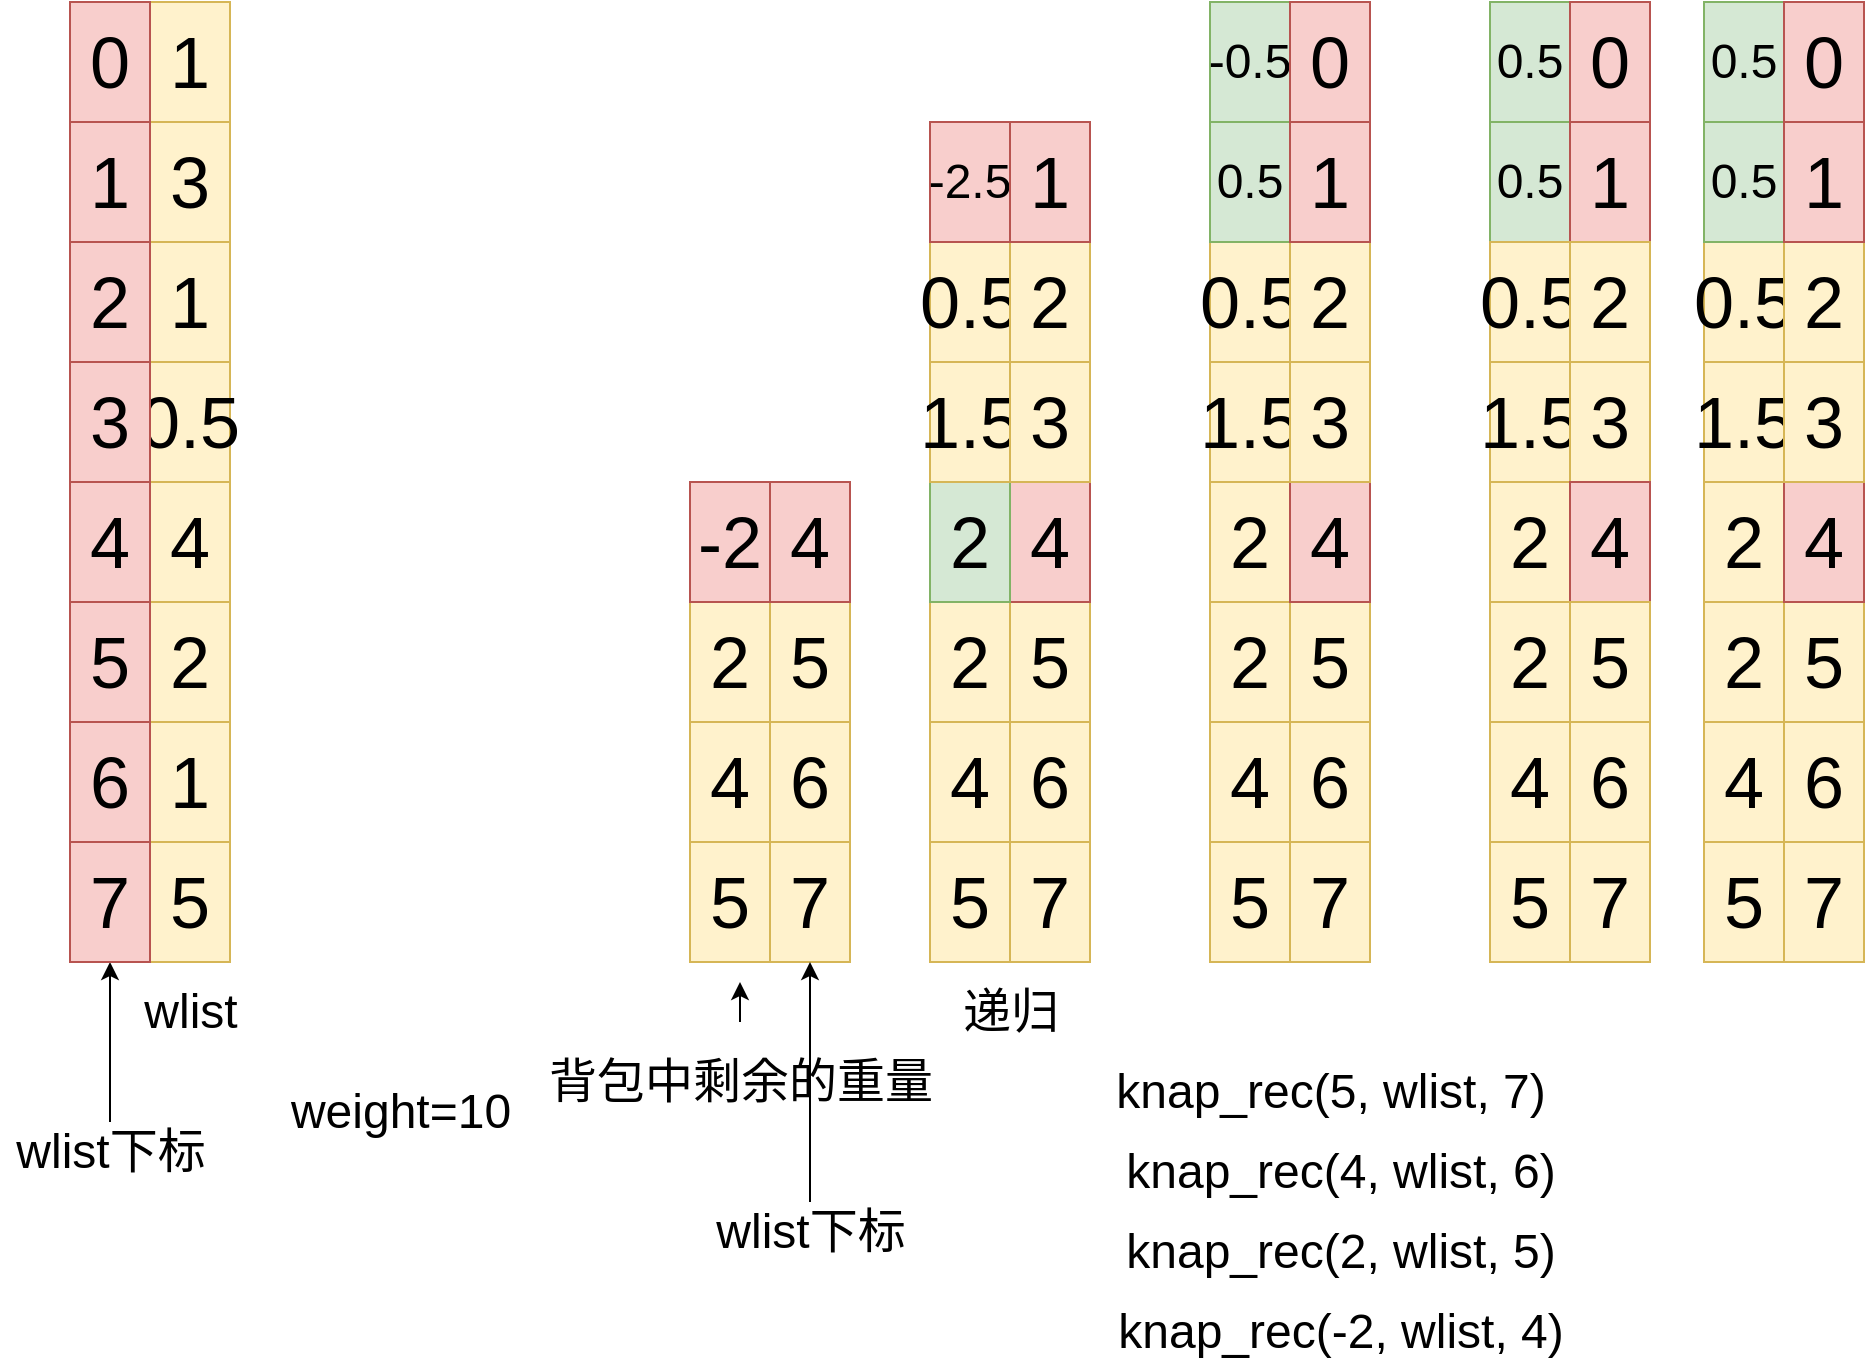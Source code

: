 <mxfile version="16.5.1" type="device"><diagram id="MpU5NXsFIqN0cu5oTDB6" name="第 1 页"><mxGraphModel dx="1865" dy="1818" grid="1" gridSize="10" guides="1" tooltips="1" connect="1" arrows="1" fold="1" page="1" pageScale="1" pageWidth="827" pageHeight="1169" math="0" shadow="0"><root><mxCell id="0"/><mxCell id="1" parent="0"/><mxCell id="lVhmK0Y4c7T4H8lcCKWp-1" value="&lt;font style=&quot;font-size: 36px&quot;&gt;5&lt;/font&gt;" style="rounded=0;whiteSpace=wrap;html=1;fillColor=#fff2cc;strokeColor=#d6b656;" vertex="1" parent="1"><mxGeometry x="320" y="380" width="40" height="60" as="geometry"/></mxCell><mxCell id="lVhmK0Y4c7T4H8lcCKWp-19" value="" style="edgeStyle=orthogonalEdgeStyle;rounded=0;orthogonalLoop=1;jettySize=auto;html=1;fontSize=24;" edge="1" parent="1" source="lVhmK0Y4c7T4H8lcCKWp-2"><mxGeometry relative="1" as="geometry"><mxPoint x="345" y="450" as="targetPoint"/></mxGeometry></mxCell><mxCell id="lVhmK0Y4c7T4H8lcCKWp-2" value="&lt;font style=&quot;font-size: 24px&quot;&gt;背包中剩余的重量&lt;/font&gt;" style="text;html=1;align=center;verticalAlign=middle;resizable=0;points=[];autosize=1;strokeColor=none;fillColor=none;fontSize=36;" vertex="1" parent="1"><mxGeometry x="240" y="470" width="210" height="50" as="geometry"/></mxCell><mxCell id="lVhmK0Y4c7T4H8lcCKWp-3" value="&lt;font style=&quot;font-size: 36px&quot;&gt;4&lt;/font&gt;" style="rounded=0;whiteSpace=wrap;html=1;fillColor=#fff2cc;strokeColor=#d6b656;" vertex="1" parent="1"><mxGeometry x="320" y="320" width="40" height="60" as="geometry"/></mxCell><mxCell id="lVhmK0Y4c7T4H8lcCKWp-4" value="&lt;font style=&quot;font-size: 36px&quot;&gt;2&lt;/font&gt;" style="rounded=0;whiteSpace=wrap;html=1;fillColor=#fff2cc;strokeColor=#d6b656;" vertex="1" parent="1"><mxGeometry x="320" y="260" width="40" height="60" as="geometry"/></mxCell><mxCell id="lVhmK0Y4c7T4H8lcCKWp-5" value="&lt;font style=&quot;font-size: 36px&quot;&gt;-2&lt;/font&gt;" style="rounded=0;whiteSpace=wrap;html=1;fillColor=#f8cecc;strokeColor=#b85450;" vertex="1" parent="1"><mxGeometry x="320" y="200" width="40" height="60" as="geometry"/></mxCell><mxCell id="lVhmK0Y4c7T4H8lcCKWp-6" value="&lt;font style=&quot;font-size: 36px&quot;&gt;4&lt;/font&gt;" style="rounded=0;whiteSpace=wrap;html=1;fillColor=#fff2cc;strokeColor=#d6b656;" vertex="1" parent="1"><mxGeometry x="50" y="200" width="40" height="60" as="geometry"/></mxCell><mxCell id="lVhmK0Y4c7T4H8lcCKWp-7" value="&lt;font style=&quot;font-size: 36px&quot;&gt;2&lt;/font&gt;" style="rounded=0;whiteSpace=wrap;html=1;fillColor=#fff2cc;strokeColor=#d6b656;" vertex="1" parent="1"><mxGeometry x="50" y="260" width="40" height="60" as="geometry"/></mxCell><mxCell id="lVhmK0Y4c7T4H8lcCKWp-8" value="&lt;font style=&quot;font-size: 36px&quot;&gt;1&lt;/font&gt;" style="rounded=0;whiteSpace=wrap;html=1;fillColor=#fff2cc;strokeColor=#d6b656;" vertex="1" parent="1"><mxGeometry x="50" y="320" width="40" height="60" as="geometry"/></mxCell><mxCell id="lVhmK0Y4c7T4H8lcCKWp-9" value="&lt;font style=&quot;font-size: 36px&quot;&gt;5&lt;/font&gt;" style="rounded=0;whiteSpace=wrap;html=1;fillColor=#fff2cc;strokeColor=#d6b656;" vertex="1" parent="1"><mxGeometry x="50" y="380" width="40" height="60" as="geometry"/></mxCell><mxCell id="lVhmK0Y4c7T4H8lcCKWp-10" value="wlist" style="text;html=1;align=center;verticalAlign=middle;resizable=0;points=[];autosize=1;strokeColor=none;fillColor=none;fontSize=24;" vertex="1" parent="1"><mxGeometry x="40" y="450" width="60" height="30" as="geometry"/></mxCell><mxCell id="lVhmK0Y4c7T4H8lcCKWp-11" value="weight=10" style="text;html=1;align=center;verticalAlign=middle;resizable=0;points=[];autosize=1;strokeColor=none;fillColor=none;fontSize=24;" vertex="1" parent="1"><mxGeometry x="110" y="500" width="130" height="30" as="geometry"/></mxCell><mxCell id="lVhmK0Y4c7T4H8lcCKWp-12" value="&lt;font style=&quot;font-size: 36px&quot;&gt;5&lt;/font&gt;" style="rounded=0;whiteSpace=wrap;html=1;fillColor=#fff2cc;strokeColor=#d6b656;" vertex="1" parent="1"><mxGeometry x="440" y="380" width="40" height="60" as="geometry"/></mxCell><mxCell id="lVhmK0Y4c7T4H8lcCKWp-13" value="&lt;font style=&quot;font-size: 36px&quot;&gt;4&lt;/font&gt;" style="rounded=0;whiteSpace=wrap;html=1;fillColor=#fff2cc;strokeColor=#d6b656;" vertex="1" parent="1"><mxGeometry x="440" y="320" width="40" height="60" as="geometry"/></mxCell><mxCell id="lVhmK0Y4c7T4H8lcCKWp-14" value="&lt;font style=&quot;font-size: 36px&quot;&gt;2&lt;/font&gt;" style="rounded=0;whiteSpace=wrap;html=1;fillColor=#fff2cc;strokeColor=#d6b656;" vertex="1" parent="1"><mxGeometry x="440" y="260" width="40" height="60" as="geometry"/></mxCell><mxCell id="lVhmK0Y4c7T4H8lcCKWp-15" value="&lt;font style=&quot;font-size: 36px&quot;&gt;7&lt;/font&gt;" style="rounded=0;whiteSpace=wrap;html=1;fillColor=#fff2cc;strokeColor=#d6b656;" vertex="1" parent="1"><mxGeometry x="360" y="380" width="40" height="60" as="geometry"/></mxCell><mxCell id="lVhmK0Y4c7T4H8lcCKWp-16" value="&lt;font style=&quot;font-size: 36px&quot;&gt;6&lt;/font&gt;" style="rounded=0;whiteSpace=wrap;html=1;fillColor=#fff2cc;strokeColor=#d6b656;" vertex="1" parent="1"><mxGeometry x="360" y="320" width="40" height="60" as="geometry"/></mxCell><mxCell id="lVhmK0Y4c7T4H8lcCKWp-17" value="&lt;font style=&quot;font-size: 36px&quot;&gt;5&lt;/font&gt;" style="rounded=0;whiteSpace=wrap;html=1;fillColor=#fff2cc;strokeColor=#d6b656;" vertex="1" parent="1"><mxGeometry x="360" y="260" width="40" height="60" as="geometry"/></mxCell><mxCell id="lVhmK0Y4c7T4H8lcCKWp-18" value="&lt;font style=&quot;font-size: 36px&quot;&gt;4&lt;/font&gt;" style="rounded=0;whiteSpace=wrap;html=1;fillColor=#f8cecc;strokeColor=#b85450;" vertex="1" parent="1"><mxGeometry x="360" y="200" width="40" height="60" as="geometry"/></mxCell><mxCell id="lVhmK0Y4c7T4H8lcCKWp-21" value="" style="edgeStyle=orthogonalEdgeStyle;rounded=0;orthogonalLoop=1;jettySize=auto;html=1;fontSize=24;entryX=0.5;entryY=1;entryDx=0;entryDy=0;" edge="1" parent="1" source="lVhmK0Y4c7T4H8lcCKWp-20" target="lVhmK0Y4c7T4H8lcCKWp-15"><mxGeometry relative="1" as="geometry"/></mxCell><mxCell id="lVhmK0Y4c7T4H8lcCKWp-20" value="wlist下标" style="text;html=1;align=center;verticalAlign=middle;resizable=0;points=[];autosize=1;strokeColor=none;fillColor=none;fontSize=24;" vertex="1" parent="1"><mxGeometry x="325" y="560" width="110" height="30" as="geometry"/></mxCell><mxCell id="lVhmK0Y4c7T4H8lcCKWp-22" value="&lt;font style=&quot;font-size: 36px&quot;&gt;7&lt;/font&gt;" style="rounded=0;whiteSpace=wrap;html=1;fillColor=#fff2cc;strokeColor=#d6b656;" vertex="1" parent="1"><mxGeometry x="480" y="380" width="40" height="60" as="geometry"/></mxCell><mxCell id="lVhmK0Y4c7T4H8lcCKWp-23" value="&lt;font style=&quot;font-size: 36px&quot;&gt;6&lt;/font&gt;" style="rounded=0;whiteSpace=wrap;html=1;fillColor=#fff2cc;strokeColor=#d6b656;" vertex="1" parent="1"><mxGeometry x="480" y="320" width="40" height="60" as="geometry"/></mxCell><mxCell id="lVhmK0Y4c7T4H8lcCKWp-24" value="&lt;font style=&quot;font-size: 36px&quot;&gt;5&lt;/font&gt;" style="rounded=0;whiteSpace=wrap;html=1;fillColor=#fff2cc;strokeColor=#d6b656;" vertex="1" parent="1"><mxGeometry x="480" y="260" width="40" height="60" as="geometry"/></mxCell><mxCell id="lVhmK0Y4c7T4H8lcCKWp-25" value="&lt;font style=&quot;font-size: 36px&quot;&gt;4&lt;/font&gt;" style="rounded=0;whiteSpace=wrap;html=1;fillColor=#f8cecc;strokeColor=#b85450;" vertex="1" parent="1"><mxGeometry x="480" y="200" width="40" height="60" as="geometry"/></mxCell><mxCell id="lVhmK0Y4c7T4H8lcCKWp-26" value="&lt;font style=&quot;font-size: 36px&quot;&gt;2&lt;/font&gt;" style="rounded=0;whiteSpace=wrap;html=1;fillColor=#d5e8d4;strokeColor=#82b366;" vertex="1" parent="1"><mxGeometry x="440" y="200" width="40" height="60" as="geometry"/></mxCell><mxCell id="lVhmK0Y4c7T4H8lcCKWp-27" value="&lt;font style=&quot;font-size: 36px&quot;&gt;1.5&lt;/font&gt;" style="rounded=0;whiteSpace=wrap;html=1;fillColor=#fff2cc;strokeColor=#d6b656;" vertex="1" parent="1"><mxGeometry x="440" y="140" width="40" height="60" as="geometry"/></mxCell><mxCell id="lVhmK0Y4c7T4H8lcCKWp-28" value="&lt;font style=&quot;font-size: 36px&quot;&gt;3&lt;/font&gt;" style="rounded=0;whiteSpace=wrap;html=1;fillColor=#fff2cc;strokeColor=#d6b656;" vertex="1" parent="1"><mxGeometry x="480" y="140" width="40" height="60" as="geometry"/></mxCell><mxCell id="lVhmK0Y4c7T4H8lcCKWp-31" value="&lt;font style=&quot;font-size: 36px&quot;&gt;0.5&lt;/font&gt;" style="rounded=0;whiteSpace=wrap;html=1;fillColor=#fff2cc;strokeColor=#d6b656;" vertex="1" parent="1"><mxGeometry x="50" y="140" width="40" height="60" as="geometry"/></mxCell><mxCell id="lVhmK0Y4c7T4H8lcCKWp-32" value="&lt;font style=&quot;font-size: 36px&quot;&gt;1&lt;/font&gt;" style="rounded=0;whiteSpace=wrap;html=1;fillColor=#fff2cc;strokeColor=#d6b656;" vertex="1" parent="1"><mxGeometry x="50" y="80" width="40" height="60" as="geometry"/></mxCell><mxCell id="lVhmK0Y4c7T4H8lcCKWp-33" value="&lt;font style=&quot;font-size: 36px&quot;&gt;3&lt;/font&gt;" style="rounded=0;whiteSpace=wrap;html=1;fillColor=#fff2cc;strokeColor=#d6b656;" vertex="1" parent="1"><mxGeometry x="50" y="20" width="40" height="60" as="geometry"/></mxCell><mxCell id="lVhmK0Y4c7T4H8lcCKWp-34" value="&lt;font style=&quot;font-size: 36px&quot;&gt;1&lt;/font&gt;" style="rounded=0;whiteSpace=wrap;html=1;fillColor=#fff2cc;strokeColor=#d6b656;" vertex="1" parent="1"><mxGeometry x="50" y="-40" width="40" height="60" as="geometry"/></mxCell><mxCell id="lVhmK0Y4c7T4H8lcCKWp-44" value="" style="edgeStyle=orthogonalEdgeStyle;rounded=0;orthogonalLoop=1;jettySize=auto;html=1;fontSize=24;" edge="1" parent="1" source="lVhmK0Y4c7T4H8lcCKWp-35" target="lVhmK0Y4c7T4H8lcCKWp-36"><mxGeometry relative="1" as="geometry"/></mxCell><mxCell id="lVhmK0Y4c7T4H8lcCKWp-35" value="wlist下标" style="text;html=1;align=center;verticalAlign=middle;resizable=0;points=[];autosize=1;strokeColor=none;fillColor=none;fontSize=24;" vertex="1" parent="1"><mxGeometry x="-25" y="520" width="110" height="30" as="geometry"/></mxCell><mxCell id="lVhmK0Y4c7T4H8lcCKWp-36" value="&lt;font style=&quot;font-size: 36px&quot;&gt;7&lt;/font&gt;" style="rounded=0;whiteSpace=wrap;html=1;fillColor=#f8cecc;strokeColor=#b85450;" vertex="1" parent="1"><mxGeometry x="10" y="380" width="40" height="60" as="geometry"/></mxCell><mxCell id="lVhmK0Y4c7T4H8lcCKWp-37" value="&lt;font style=&quot;font-size: 36px&quot;&gt;6&lt;/font&gt;" style="rounded=0;whiteSpace=wrap;html=1;fillColor=#f8cecc;strokeColor=#b85450;" vertex="1" parent="1"><mxGeometry x="10" y="320" width="40" height="60" as="geometry"/></mxCell><mxCell id="lVhmK0Y4c7T4H8lcCKWp-38" value="&lt;font style=&quot;font-size: 36px&quot;&gt;5&lt;/font&gt;" style="rounded=0;whiteSpace=wrap;html=1;fillColor=#f8cecc;strokeColor=#b85450;" vertex="1" parent="1"><mxGeometry x="10" y="260" width="40" height="60" as="geometry"/></mxCell><mxCell id="lVhmK0Y4c7T4H8lcCKWp-39" value="&lt;font style=&quot;font-size: 36px&quot;&gt;4&lt;/font&gt;" style="rounded=0;whiteSpace=wrap;html=1;fillColor=#f8cecc;strokeColor=#b85450;" vertex="1" parent="1"><mxGeometry x="10" y="200" width="40" height="60" as="geometry"/></mxCell><mxCell id="lVhmK0Y4c7T4H8lcCKWp-40" value="&lt;font style=&quot;font-size: 36px&quot;&gt;3&lt;/font&gt;" style="rounded=0;whiteSpace=wrap;html=1;fillColor=#f8cecc;strokeColor=#b85450;" vertex="1" parent="1"><mxGeometry x="10" y="140" width="40" height="60" as="geometry"/></mxCell><mxCell id="lVhmK0Y4c7T4H8lcCKWp-41" value="&lt;font style=&quot;font-size: 36px&quot;&gt;2&lt;/font&gt;" style="rounded=0;whiteSpace=wrap;html=1;fillColor=#f8cecc;strokeColor=#b85450;" vertex="1" parent="1"><mxGeometry x="10" y="80" width="40" height="60" as="geometry"/></mxCell><mxCell id="lVhmK0Y4c7T4H8lcCKWp-42" value="&lt;font style=&quot;font-size: 36px&quot;&gt;1&lt;/font&gt;" style="rounded=0;whiteSpace=wrap;html=1;fillColor=#f8cecc;strokeColor=#b85450;" vertex="1" parent="1"><mxGeometry x="10" y="20" width="40" height="60" as="geometry"/></mxCell><mxCell id="lVhmK0Y4c7T4H8lcCKWp-43" value="&lt;font style=&quot;font-size: 36px&quot;&gt;0&lt;/font&gt;" style="rounded=0;whiteSpace=wrap;html=1;fillColor=#f8cecc;strokeColor=#b85450;" vertex="1" parent="1"><mxGeometry x="10" y="-40" width="40" height="60" as="geometry"/></mxCell><mxCell id="lVhmK0Y4c7T4H8lcCKWp-45" value="&lt;font style=&quot;font-size: 36px&quot;&gt;0.5&lt;/font&gt;" style="rounded=0;whiteSpace=wrap;html=1;fillColor=#fff2cc;strokeColor=#d6b656;" vertex="1" parent="1"><mxGeometry x="440" y="80" width="40" height="60" as="geometry"/></mxCell><mxCell id="lVhmK0Y4c7T4H8lcCKWp-46" value="&lt;font style=&quot;font-size: 36px&quot;&gt;2&lt;/font&gt;" style="rounded=0;whiteSpace=wrap;html=1;fillColor=#fff2cc;strokeColor=#d6b656;" vertex="1" parent="1"><mxGeometry x="480" y="80" width="40" height="60" as="geometry"/></mxCell><mxCell id="lVhmK0Y4c7T4H8lcCKWp-47" value="递归" style="text;html=1;align=center;verticalAlign=middle;resizable=0;points=[];autosize=1;strokeColor=none;fillColor=none;fontSize=24;" vertex="1" parent="1"><mxGeometry x="450" y="450" width="60" height="30" as="geometry"/></mxCell><mxCell id="lVhmK0Y4c7T4H8lcCKWp-48" value="&lt;font style=&quot;font-size: 24px&quot;&gt;-2.5&lt;/font&gt;" style="rounded=0;whiteSpace=wrap;html=1;fillColor=#f8cecc;strokeColor=#b85450;" vertex="1" parent="1"><mxGeometry x="440" y="20" width="40" height="60" as="geometry"/></mxCell><mxCell id="lVhmK0Y4c7T4H8lcCKWp-49" value="&lt;font style=&quot;font-size: 36px&quot;&gt;1&lt;/font&gt;" style="rounded=0;whiteSpace=wrap;html=1;fillColor=#f8cecc;strokeColor=#b85450;" vertex="1" parent="1"><mxGeometry x="480" y="20" width="40" height="60" as="geometry"/></mxCell><mxCell id="lVhmK0Y4c7T4H8lcCKWp-50" value="&lt;font style=&quot;font-size: 36px&quot;&gt;7&lt;/font&gt;" style="rounded=0;whiteSpace=wrap;html=1;fillColor=#fff2cc;strokeColor=#d6b656;" vertex="1" parent="1"><mxGeometry x="620" y="380" width="40" height="60" as="geometry"/></mxCell><mxCell id="lVhmK0Y4c7T4H8lcCKWp-51" value="&lt;font style=&quot;font-size: 36px&quot;&gt;5&lt;/font&gt;" style="rounded=0;whiteSpace=wrap;html=1;fillColor=#fff2cc;strokeColor=#d6b656;" vertex="1" parent="1"><mxGeometry x="580" y="380" width="40" height="60" as="geometry"/></mxCell><mxCell id="lVhmK0Y4c7T4H8lcCKWp-52" value="&lt;font style=&quot;font-size: 36px&quot;&gt;4&lt;/font&gt;" style="rounded=0;whiteSpace=wrap;html=1;fillColor=#fff2cc;strokeColor=#d6b656;" vertex="1" parent="1"><mxGeometry x="580" y="320" width="40" height="60" as="geometry"/></mxCell><mxCell id="lVhmK0Y4c7T4H8lcCKWp-53" value="&lt;font style=&quot;font-size: 36px&quot;&gt;6&lt;/font&gt;" style="rounded=0;whiteSpace=wrap;html=1;fillColor=#fff2cc;strokeColor=#d6b656;" vertex="1" parent="1"><mxGeometry x="620" y="320" width="40" height="60" as="geometry"/></mxCell><mxCell id="lVhmK0Y4c7T4H8lcCKWp-54" value="&lt;font style=&quot;font-size: 36px&quot;&gt;2&lt;/font&gt;" style="rounded=0;whiteSpace=wrap;html=1;fillColor=#fff2cc;strokeColor=#d6b656;" vertex="1" parent="1"><mxGeometry x="580" y="260" width="40" height="60" as="geometry"/></mxCell><mxCell id="lVhmK0Y4c7T4H8lcCKWp-55" value="&lt;font style=&quot;font-size: 36px&quot;&gt;5&lt;/font&gt;" style="rounded=0;whiteSpace=wrap;html=1;fillColor=#fff2cc;strokeColor=#d6b656;" vertex="1" parent="1"><mxGeometry x="620" y="260" width="40" height="60" as="geometry"/></mxCell><mxCell id="lVhmK0Y4c7T4H8lcCKWp-56" value="&lt;font style=&quot;font-size: 36px&quot;&gt;2&lt;/font&gt;" style="rounded=0;whiteSpace=wrap;html=1;fillColor=#fff2cc;strokeColor=#d6b656;" vertex="1" parent="1"><mxGeometry x="580" y="200" width="40" height="60" as="geometry"/></mxCell><mxCell id="lVhmK0Y4c7T4H8lcCKWp-57" value="&lt;font style=&quot;font-size: 36px&quot;&gt;4&lt;/font&gt;" style="rounded=0;whiteSpace=wrap;html=1;fillColor=#f8cecc;strokeColor=#b85450;" vertex="1" parent="1"><mxGeometry x="620" y="200" width="40" height="60" as="geometry"/></mxCell><mxCell id="lVhmK0Y4c7T4H8lcCKWp-58" value="&lt;font style=&quot;font-size: 36px&quot;&gt;1.5&lt;/font&gt;" style="rounded=0;whiteSpace=wrap;html=1;fillColor=#fff2cc;strokeColor=#d6b656;" vertex="1" parent="1"><mxGeometry x="580" y="140" width="40" height="60" as="geometry"/></mxCell><mxCell id="lVhmK0Y4c7T4H8lcCKWp-59" value="&lt;font style=&quot;font-size: 36px&quot;&gt;3&lt;/font&gt;" style="rounded=0;whiteSpace=wrap;html=1;fillColor=#fff2cc;strokeColor=#d6b656;" vertex="1" parent="1"><mxGeometry x="620" y="140" width="40" height="60" as="geometry"/></mxCell><mxCell id="lVhmK0Y4c7T4H8lcCKWp-60" value="&lt;font style=&quot;font-size: 36px&quot;&gt;0.5&lt;/font&gt;" style="rounded=0;whiteSpace=wrap;html=1;fillColor=#fff2cc;strokeColor=#d6b656;" vertex="1" parent="1"><mxGeometry x="580" y="80" width="40" height="60" as="geometry"/></mxCell><mxCell id="lVhmK0Y4c7T4H8lcCKWp-61" value="&lt;font style=&quot;font-size: 36px&quot;&gt;2&lt;/font&gt;" style="rounded=0;whiteSpace=wrap;html=1;fillColor=#fff2cc;strokeColor=#d6b656;" vertex="1" parent="1"><mxGeometry x="620" y="80" width="40" height="60" as="geometry"/></mxCell><mxCell id="lVhmK0Y4c7T4H8lcCKWp-62" value="&lt;span style=&quot;font-size: 24px&quot;&gt;0.5&lt;/span&gt;" style="rounded=0;whiteSpace=wrap;html=1;fillColor=#d5e8d4;strokeColor=#82b366;" vertex="1" parent="1"><mxGeometry x="580" y="20" width="40" height="60" as="geometry"/></mxCell><mxCell id="lVhmK0Y4c7T4H8lcCKWp-63" value="&lt;font style=&quot;font-size: 36px&quot;&gt;1&lt;/font&gt;" style="rounded=0;whiteSpace=wrap;html=1;fillColor=#f8cecc;strokeColor=#b85450;" vertex="1" parent="1"><mxGeometry x="620" y="20" width="40" height="60" as="geometry"/></mxCell><mxCell id="lVhmK0Y4c7T4H8lcCKWp-64" value="&lt;font style=&quot;font-size: 24px&quot;&gt;-0.5&lt;/font&gt;" style="rounded=0;whiteSpace=wrap;html=1;fillColor=#d5e8d4;strokeColor=#82b366;" vertex="1" parent="1"><mxGeometry x="580" y="-40" width="40" height="60" as="geometry"/></mxCell><mxCell id="lVhmK0Y4c7T4H8lcCKWp-65" value="&lt;font style=&quot;font-size: 36px&quot;&gt;0&lt;/font&gt;" style="rounded=0;whiteSpace=wrap;html=1;fillColor=#f8cecc;strokeColor=#b85450;" vertex="1" parent="1"><mxGeometry x="620" y="-40" width="40" height="60" as="geometry"/></mxCell><mxCell id="lVhmK0Y4c7T4H8lcCKWp-66" value="&lt;span style=&quot;font-size: 24px&quot;&gt;0.5&lt;/span&gt;" style="rounded=0;whiteSpace=wrap;html=1;fillColor=#d5e8d4;strokeColor=#82b366;" vertex="1" parent="1"><mxGeometry x="720" y="20" width="40" height="60" as="geometry"/></mxCell><mxCell id="lVhmK0Y4c7T4H8lcCKWp-67" value="&lt;font style=&quot;font-size: 36px&quot;&gt;1&lt;/font&gt;" style="rounded=0;whiteSpace=wrap;html=1;fillColor=#f8cecc;strokeColor=#b85450;" vertex="1" parent="1"><mxGeometry x="760" y="20" width="40" height="60" as="geometry"/></mxCell><mxCell id="lVhmK0Y4c7T4H8lcCKWp-68" value="&lt;font style=&quot;font-size: 36px&quot;&gt;0.5&lt;/font&gt;" style="rounded=0;whiteSpace=wrap;html=1;fillColor=#fff2cc;strokeColor=#d6b656;" vertex="1" parent="1"><mxGeometry x="720" y="80" width="40" height="60" as="geometry"/></mxCell><mxCell id="lVhmK0Y4c7T4H8lcCKWp-69" value="&lt;font style=&quot;font-size: 36px&quot;&gt;2&lt;/font&gt;" style="rounded=0;whiteSpace=wrap;html=1;fillColor=#fff2cc;strokeColor=#d6b656;" vertex="1" parent="1"><mxGeometry x="760" y="80" width="40" height="60" as="geometry"/></mxCell><mxCell id="lVhmK0Y4c7T4H8lcCKWp-70" value="&lt;font style=&quot;font-size: 36px&quot;&gt;1.5&lt;/font&gt;" style="rounded=0;whiteSpace=wrap;html=1;fillColor=#fff2cc;strokeColor=#d6b656;" vertex="1" parent="1"><mxGeometry x="720" y="140" width="40" height="60" as="geometry"/></mxCell><mxCell id="lVhmK0Y4c7T4H8lcCKWp-71" value="&lt;font style=&quot;font-size: 36px&quot;&gt;3&lt;/font&gt;" style="rounded=0;whiteSpace=wrap;html=1;fillColor=#fff2cc;strokeColor=#d6b656;" vertex="1" parent="1"><mxGeometry x="760" y="140" width="40" height="60" as="geometry"/></mxCell><mxCell id="lVhmK0Y4c7T4H8lcCKWp-72" value="&lt;font style=&quot;font-size: 36px&quot;&gt;2&lt;/font&gt;" style="rounded=0;whiteSpace=wrap;html=1;fillColor=#fff2cc;strokeColor=#d6b656;" vertex="1" parent="1"><mxGeometry x="720" y="200" width="40" height="60" as="geometry"/></mxCell><mxCell id="lVhmK0Y4c7T4H8lcCKWp-73" value="&lt;font style=&quot;font-size: 36px&quot;&gt;4&lt;/font&gt;" style="rounded=0;whiteSpace=wrap;html=1;fillColor=#f8cecc;strokeColor=#b85450;" vertex="1" parent="1"><mxGeometry x="760" y="200" width="40" height="60" as="geometry"/></mxCell><mxCell id="lVhmK0Y4c7T4H8lcCKWp-74" value="&lt;font style=&quot;font-size: 36px&quot;&gt;2&lt;/font&gt;" style="rounded=0;whiteSpace=wrap;html=1;fillColor=#fff2cc;strokeColor=#d6b656;" vertex="1" parent="1"><mxGeometry x="720" y="260" width="40" height="60" as="geometry"/></mxCell><mxCell id="lVhmK0Y4c7T4H8lcCKWp-75" value="&lt;font style=&quot;font-size: 36px&quot;&gt;5&lt;/font&gt;" style="rounded=0;whiteSpace=wrap;html=1;fillColor=#fff2cc;strokeColor=#d6b656;" vertex="1" parent="1"><mxGeometry x="760" y="260" width="40" height="60" as="geometry"/></mxCell><mxCell id="lVhmK0Y4c7T4H8lcCKWp-76" value="&lt;font style=&quot;font-size: 36px&quot;&gt;4&lt;/font&gt;" style="rounded=0;whiteSpace=wrap;html=1;fillColor=#fff2cc;strokeColor=#d6b656;" vertex="1" parent="1"><mxGeometry x="720" y="320" width="40" height="60" as="geometry"/></mxCell><mxCell id="lVhmK0Y4c7T4H8lcCKWp-77" value="&lt;font style=&quot;font-size: 36px&quot;&gt;6&lt;/font&gt;" style="rounded=0;whiteSpace=wrap;html=1;fillColor=#fff2cc;strokeColor=#d6b656;" vertex="1" parent="1"><mxGeometry x="760" y="320" width="40" height="60" as="geometry"/></mxCell><mxCell id="lVhmK0Y4c7T4H8lcCKWp-78" value="&lt;font style=&quot;font-size: 36px&quot;&gt;5&lt;/font&gt;" style="rounded=0;whiteSpace=wrap;html=1;fillColor=#fff2cc;strokeColor=#d6b656;" vertex="1" parent="1"><mxGeometry x="720" y="380" width="40" height="60" as="geometry"/></mxCell><mxCell id="lVhmK0Y4c7T4H8lcCKWp-79" value="&lt;font style=&quot;font-size: 36px&quot;&gt;7&lt;/font&gt;" style="rounded=0;whiteSpace=wrap;html=1;fillColor=#fff2cc;strokeColor=#d6b656;" vertex="1" parent="1"><mxGeometry x="760" y="380" width="40" height="60" as="geometry"/></mxCell><mxCell id="lVhmK0Y4c7T4H8lcCKWp-80" value="&lt;span style=&quot;font-size: 24px&quot;&gt;0.5&lt;/span&gt;" style="rounded=0;whiteSpace=wrap;html=1;fillColor=#d5e8d4;strokeColor=#82b366;" vertex="1" parent="1"><mxGeometry x="720" y="-40" width="40" height="60" as="geometry"/></mxCell><mxCell id="lVhmK0Y4c7T4H8lcCKWp-81" value="&lt;font style=&quot;font-size: 36px&quot;&gt;0&lt;/font&gt;" style="rounded=0;whiteSpace=wrap;html=1;fillColor=#f8cecc;strokeColor=#b85450;" vertex="1" parent="1"><mxGeometry x="760" y="-40" width="40" height="60" as="geometry"/></mxCell><mxCell id="lVhmK0Y4c7T4H8lcCKWp-82" value="&lt;font style=&quot;font-size: 36px&quot;&gt;7&lt;/font&gt;" style="rounded=0;whiteSpace=wrap;html=1;fillColor=#fff2cc;strokeColor=#d6b656;" vertex="1" parent="1"><mxGeometry x="867" y="380" width="40" height="60" as="geometry"/></mxCell><mxCell id="lVhmK0Y4c7T4H8lcCKWp-83" value="&lt;font style=&quot;font-size: 36px&quot;&gt;5&lt;/font&gt;" style="rounded=0;whiteSpace=wrap;html=1;fillColor=#fff2cc;strokeColor=#d6b656;" vertex="1" parent="1"><mxGeometry x="827" y="380" width="40" height="60" as="geometry"/></mxCell><mxCell id="lVhmK0Y4c7T4H8lcCKWp-84" value="&lt;font style=&quot;font-size: 36px&quot;&gt;4&lt;/font&gt;" style="rounded=0;whiteSpace=wrap;html=1;fillColor=#fff2cc;strokeColor=#d6b656;" vertex="1" parent="1"><mxGeometry x="827" y="320" width="40" height="60" as="geometry"/></mxCell><mxCell id="lVhmK0Y4c7T4H8lcCKWp-85" value="&lt;font style=&quot;font-size: 36px&quot;&gt;6&lt;/font&gt;" style="rounded=0;whiteSpace=wrap;html=1;fillColor=#fff2cc;strokeColor=#d6b656;" vertex="1" parent="1"><mxGeometry x="867" y="320" width="40" height="60" as="geometry"/></mxCell><mxCell id="lVhmK0Y4c7T4H8lcCKWp-86" value="&lt;font style=&quot;font-size: 36px&quot;&gt;2&lt;/font&gt;" style="rounded=0;whiteSpace=wrap;html=1;fillColor=#fff2cc;strokeColor=#d6b656;" vertex="1" parent="1"><mxGeometry x="827" y="260" width="40" height="60" as="geometry"/></mxCell><mxCell id="lVhmK0Y4c7T4H8lcCKWp-87" value="&lt;font style=&quot;font-size: 36px&quot;&gt;5&lt;/font&gt;" style="rounded=0;whiteSpace=wrap;html=1;fillColor=#fff2cc;strokeColor=#d6b656;" vertex="1" parent="1"><mxGeometry x="867" y="260" width="40" height="60" as="geometry"/></mxCell><mxCell id="lVhmK0Y4c7T4H8lcCKWp-88" value="&lt;font style=&quot;font-size: 36px&quot;&gt;2&lt;/font&gt;" style="rounded=0;whiteSpace=wrap;html=1;fillColor=#fff2cc;strokeColor=#d6b656;" vertex="1" parent="1"><mxGeometry x="827" y="200" width="40" height="60" as="geometry"/></mxCell><mxCell id="lVhmK0Y4c7T4H8lcCKWp-89" value="&lt;font style=&quot;font-size: 36px&quot;&gt;4&lt;/font&gt;" style="rounded=0;whiteSpace=wrap;html=1;fillColor=#f8cecc;strokeColor=#b85450;" vertex="1" parent="1"><mxGeometry x="867" y="200" width="40" height="60" as="geometry"/></mxCell><mxCell id="lVhmK0Y4c7T4H8lcCKWp-90" value="&lt;font style=&quot;font-size: 36px&quot;&gt;1.5&lt;/font&gt;" style="rounded=0;whiteSpace=wrap;html=1;fillColor=#fff2cc;strokeColor=#d6b656;" vertex="1" parent="1"><mxGeometry x="827" y="140" width="40" height="60" as="geometry"/></mxCell><mxCell id="lVhmK0Y4c7T4H8lcCKWp-91" value="&lt;font style=&quot;font-size: 36px&quot;&gt;3&lt;/font&gt;" style="rounded=0;whiteSpace=wrap;html=1;fillColor=#fff2cc;strokeColor=#d6b656;" vertex="1" parent="1"><mxGeometry x="867" y="140" width="40" height="60" as="geometry"/></mxCell><mxCell id="lVhmK0Y4c7T4H8lcCKWp-92" value="&lt;font style=&quot;font-size: 36px&quot;&gt;0.5&lt;/font&gt;" style="rounded=0;whiteSpace=wrap;html=1;fillColor=#fff2cc;strokeColor=#d6b656;" vertex="1" parent="1"><mxGeometry x="827" y="80" width="40" height="60" as="geometry"/></mxCell><mxCell id="lVhmK0Y4c7T4H8lcCKWp-93" value="&lt;font style=&quot;font-size: 36px&quot;&gt;2&lt;/font&gt;" style="rounded=0;whiteSpace=wrap;html=1;fillColor=#fff2cc;strokeColor=#d6b656;" vertex="1" parent="1"><mxGeometry x="867" y="80" width="40" height="60" as="geometry"/></mxCell><mxCell id="lVhmK0Y4c7T4H8lcCKWp-94" value="&lt;span style=&quot;font-size: 24px&quot;&gt;0.5&lt;/span&gt;" style="rounded=0;whiteSpace=wrap;html=1;fillColor=#d5e8d4;strokeColor=#82b366;" vertex="1" parent="1"><mxGeometry x="827" y="20" width="40" height="60" as="geometry"/></mxCell><mxCell id="lVhmK0Y4c7T4H8lcCKWp-95" value="&lt;font style=&quot;font-size: 36px&quot;&gt;1&lt;/font&gt;" style="rounded=0;whiteSpace=wrap;html=1;fillColor=#f8cecc;strokeColor=#b85450;" vertex="1" parent="1"><mxGeometry x="867" y="20" width="40" height="60" as="geometry"/></mxCell><mxCell id="lVhmK0Y4c7T4H8lcCKWp-96" value="&lt;span style=&quot;font-size: 24px&quot;&gt;0.5&lt;/span&gt;" style="rounded=0;whiteSpace=wrap;html=1;fillColor=#d5e8d4;strokeColor=#82b366;" vertex="1" parent="1"><mxGeometry x="827" y="-40" width="40" height="60" as="geometry"/></mxCell><mxCell id="lVhmK0Y4c7T4H8lcCKWp-97" value="&lt;font style=&quot;font-size: 36px&quot;&gt;0&lt;/font&gt;" style="rounded=0;whiteSpace=wrap;html=1;fillColor=#f8cecc;strokeColor=#b85450;" vertex="1" parent="1"><mxGeometry x="867" y="-40" width="40" height="60" as="geometry"/></mxCell><mxCell id="lVhmK0Y4c7T4H8lcCKWp-100" value="knap_rec(5, wlist, 7)" style="text;html=1;align=center;verticalAlign=middle;resizable=0;points=[];autosize=1;strokeColor=none;fillColor=none;fontSize=24;" vertex="1" parent="1"><mxGeometry x="525" y="490" width="230" height="30" as="geometry"/></mxCell><mxCell id="lVhmK0Y4c7T4H8lcCKWp-101" value="knap_rec(4, wlist, 6)" style="text;html=1;align=center;verticalAlign=middle;resizable=0;points=[];autosize=1;strokeColor=none;fillColor=none;fontSize=24;" vertex="1" parent="1"><mxGeometry x="530" y="530" width="230" height="30" as="geometry"/></mxCell><mxCell id="lVhmK0Y4c7T4H8lcCKWp-102" value="knap_rec(2, wlist, 5)" style="text;html=1;align=center;verticalAlign=middle;resizable=0;points=[];autosize=1;strokeColor=none;fillColor=none;fontSize=24;" vertex="1" parent="1"><mxGeometry x="530" y="569.5" width="230" height="30" as="geometry"/></mxCell><mxCell id="lVhmK0Y4c7T4H8lcCKWp-103" value="knap_rec(-2, wlist, 4)" style="text;html=1;align=center;verticalAlign=middle;resizable=0;points=[];autosize=1;strokeColor=none;fillColor=none;fontSize=24;" vertex="1" parent="1"><mxGeometry x="525" y="610" width="240" height="30" as="geometry"/></mxCell></root></mxGraphModel></diagram></mxfile>